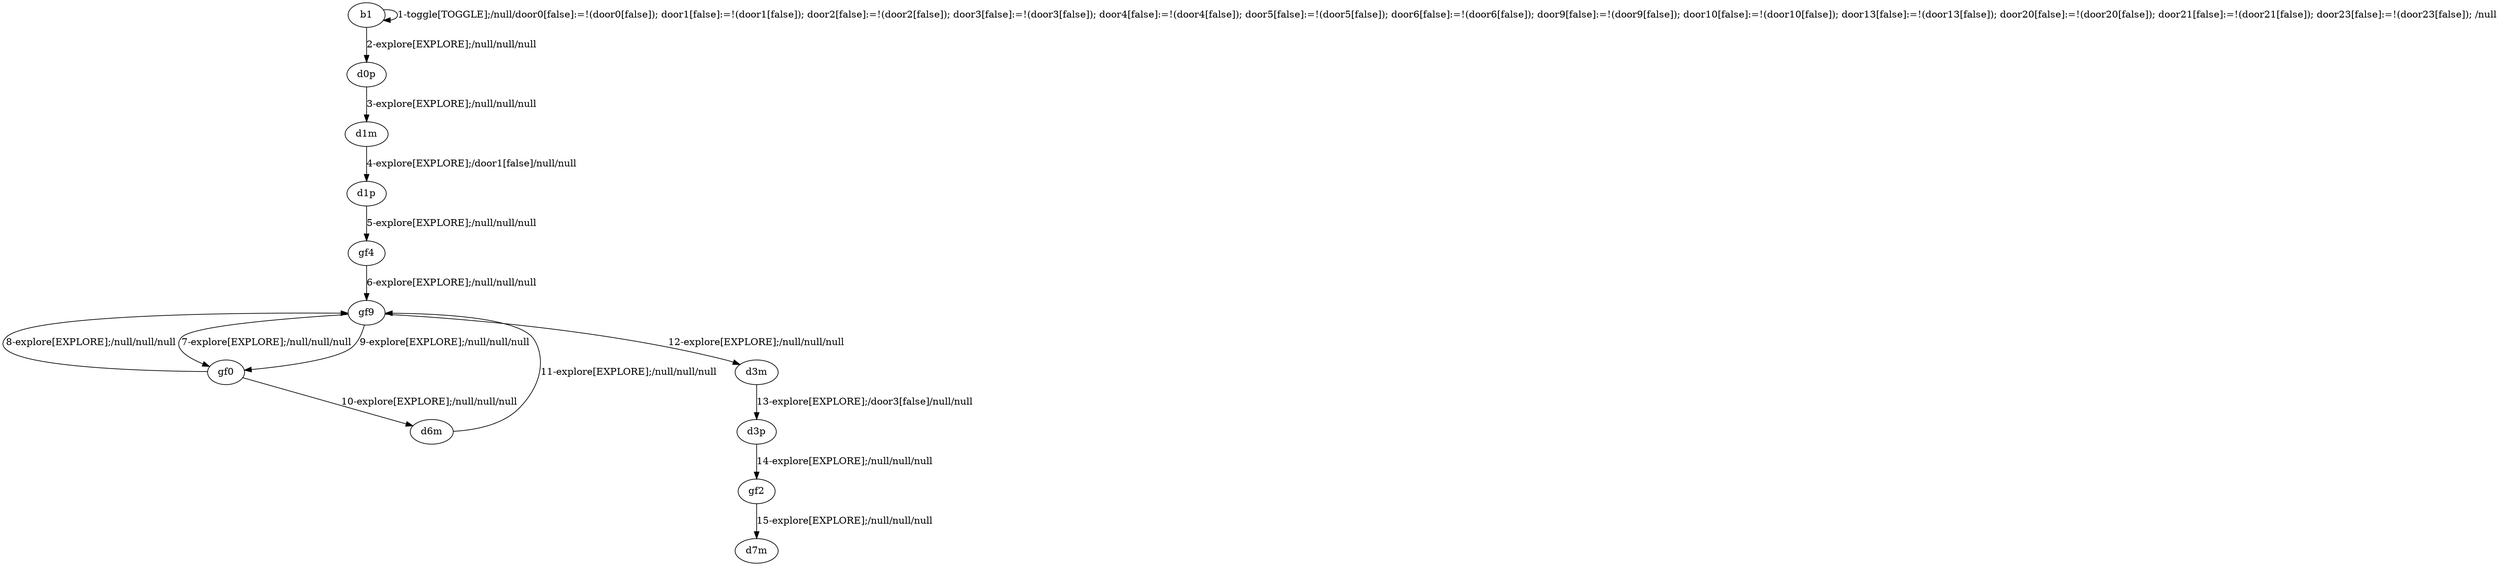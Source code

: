 # Total number of goals covered by this test: 5
# gf0 --> gf9
# gf2 --> d7m
# gf4 --> gf9
# gf9 --> gf0
# gf0 --> d6m

digraph g {
"b1" -> "b1" [label = "1-toggle[TOGGLE];/null/door0[false]:=!(door0[false]); door1[false]:=!(door1[false]); door2[false]:=!(door2[false]); door3[false]:=!(door3[false]); door4[false]:=!(door4[false]); door5[false]:=!(door5[false]); door6[false]:=!(door6[false]); door9[false]:=!(door9[false]); door10[false]:=!(door10[false]); door13[false]:=!(door13[false]); door20[false]:=!(door20[false]); door21[false]:=!(door21[false]); door23[false]:=!(door23[false]); /null"];
"b1" -> "d0p" [label = "2-explore[EXPLORE];/null/null/null"];
"d0p" -> "d1m" [label = "3-explore[EXPLORE];/null/null/null"];
"d1m" -> "d1p" [label = "4-explore[EXPLORE];/door1[false]/null/null"];
"d1p" -> "gf4" [label = "5-explore[EXPLORE];/null/null/null"];
"gf4" -> "gf9" [label = "6-explore[EXPLORE];/null/null/null"];
"gf9" -> "gf0" [label = "7-explore[EXPLORE];/null/null/null"];
"gf0" -> "gf9" [label = "8-explore[EXPLORE];/null/null/null"];
"gf9" -> "gf0" [label = "9-explore[EXPLORE];/null/null/null"];
"gf0" -> "d6m" [label = "10-explore[EXPLORE];/null/null/null"];
"d6m" -> "gf9" [label = "11-explore[EXPLORE];/null/null/null"];
"gf9" -> "d3m" [label = "12-explore[EXPLORE];/null/null/null"];
"d3m" -> "d3p" [label = "13-explore[EXPLORE];/door3[false]/null/null"];
"d3p" -> "gf2" [label = "14-explore[EXPLORE];/null/null/null"];
"gf2" -> "d7m" [label = "15-explore[EXPLORE];/null/null/null"];
}